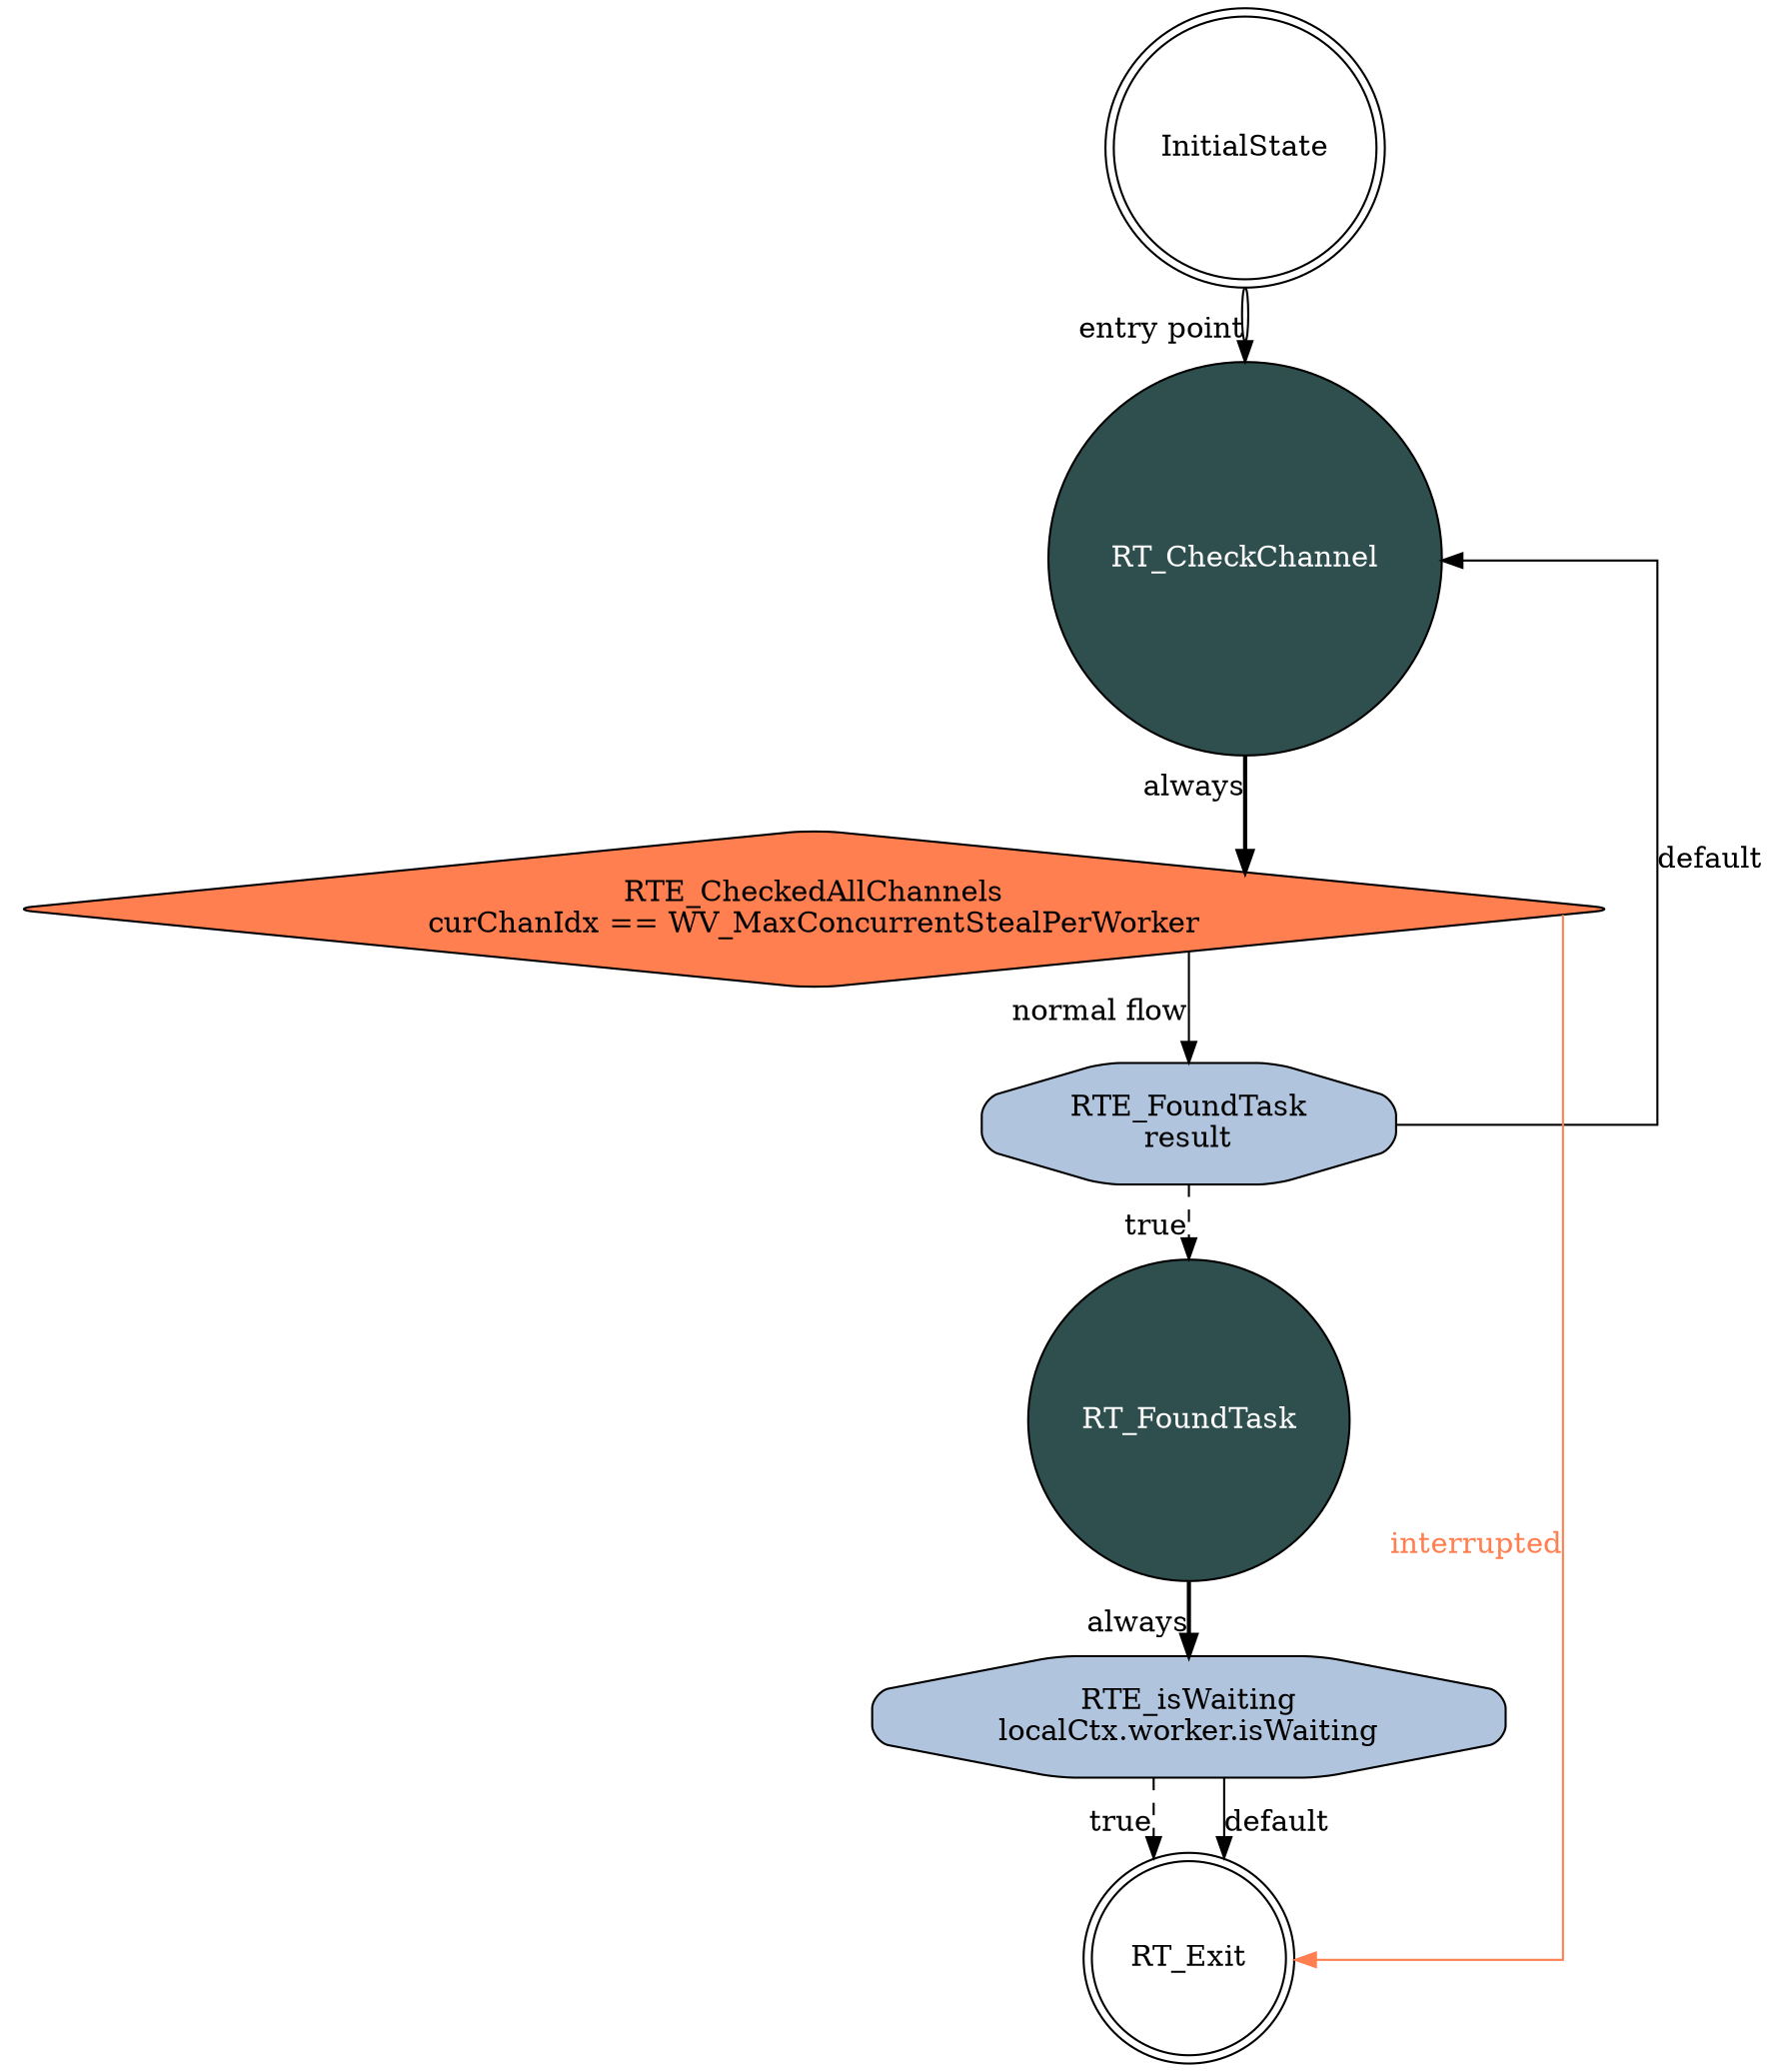 digraph recvTaskFSA{
    splines=ortho;
    node [shape = doublecircle]; InitialState RT_Exit;
    node [shape = circle, fontcolor=white, fillcolor=darkslategrey, style="filled"]; RT_FoundTask RT_CheckChannel;
    InitialState -> RT_CheckChannel [color="black:invis:black", xlabel="entry point"];
    node [shape = octagon, fontcolor=black, fillcolor=lightsteelblue, style="rounded,filled"]; RT_FoundTask_RTE_isWaiting RT_CheckChannel_RTE_FoundTask ;
    node [shape = diamond, fontcolor=black, fillcolor=coral, style="rounded,filled"]; RT_CheckChannel_RTE_CheckedAllChannels ;
    RT_FoundTask_RTE_isWaiting [label="RTE_isWaiting\nlocalCtx.worker.isWaiting"];
    RT_CheckChannel_RTE_FoundTask [label="RTE_FoundTask\nresult"];
    RT_CheckChannel_RTE_CheckedAllChannels [label="RTE_CheckedAllChannels\ncurChanIdx == WV_MaxConcurrentStealPerWorker"];
    RT_FoundTask -> RT_FoundTask_RTE_isWaiting[style=bold, xlabel="always"];
    RT_FoundTask_RTE_isWaiting -> RT_Exit [style=dashed, xlabel="true"];
    RT_FoundTask_RTE_isWaiting -> RT_Exit [xlabel="default"];
    RT_CheckChannel -> RT_CheckChannel_RTE_CheckedAllChannels[style=bold, xlabel="always"];
    RT_CheckChannel_RTE_CheckedAllChannels -> RT_Exit [color="coral", fontcolor="coral", xlabel="interrupted"];
    RT_CheckChannel_RTE_CheckedAllChannels -> RT_CheckChannel_RTE_FoundTask[xlabel="normal flow"];
    RT_CheckChannel_RTE_FoundTask -> RT_FoundTask [style=dashed, xlabel="true"];
    RT_CheckChannel_RTE_FoundTask -> RT_CheckChannel [xlabel="default"];
}